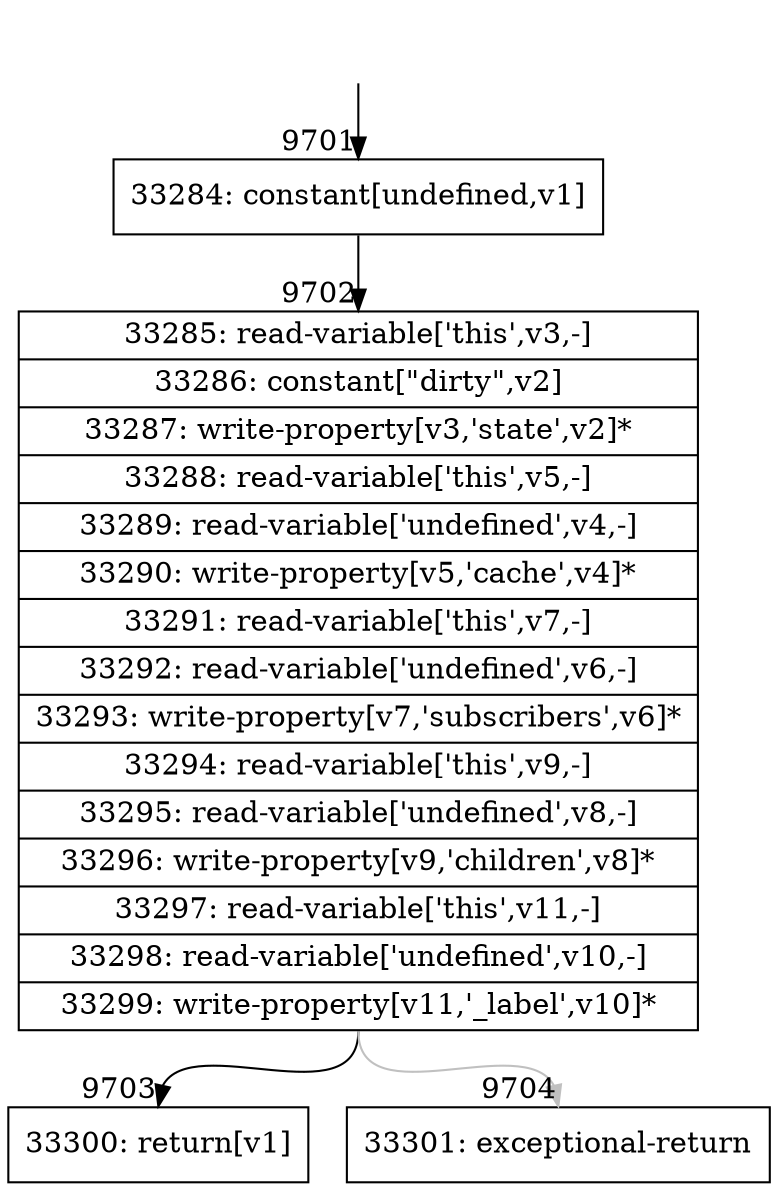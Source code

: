 digraph {
rankdir="TD"
BB_entry824[shape=none,label=""];
BB_entry824 -> BB9701 [tailport=s, headport=n, headlabel="    9701"]
BB9701 [shape=record label="{33284: constant[undefined,v1]}" ] 
BB9701 -> BB9702 [tailport=s, headport=n, headlabel="      9702"]
BB9702 [shape=record label="{33285: read-variable['this',v3,-]|33286: constant[\"dirty\",v2]|33287: write-property[v3,'state',v2]*|33288: read-variable['this',v5,-]|33289: read-variable['undefined',v4,-]|33290: write-property[v5,'cache',v4]*|33291: read-variable['this',v7,-]|33292: read-variable['undefined',v6,-]|33293: write-property[v7,'subscribers',v6]*|33294: read-variable['this',v9,-]|33295: read-variable['undefined',v8,-]|33296: write-property[v9,'children',v8]*|33297: read-variable['this',v11,-]|33298: read-variable['undefined',v10,-]|33299: write-property[v11,'_label',v10]*}" ] 
BB9702 -> BB9703 [tailport=s, headport=n, headlabel="      9703"]
BB9702 -> BB9704 [tailport=s, headport=n, color=gray, headlabel="      9704"]
BB9703 [shape=record label="{33300: return[v1]}" ] 
BB9704 [shape=record label="{33301: exceptional-return}" ] 
//#$~ 17434
}
